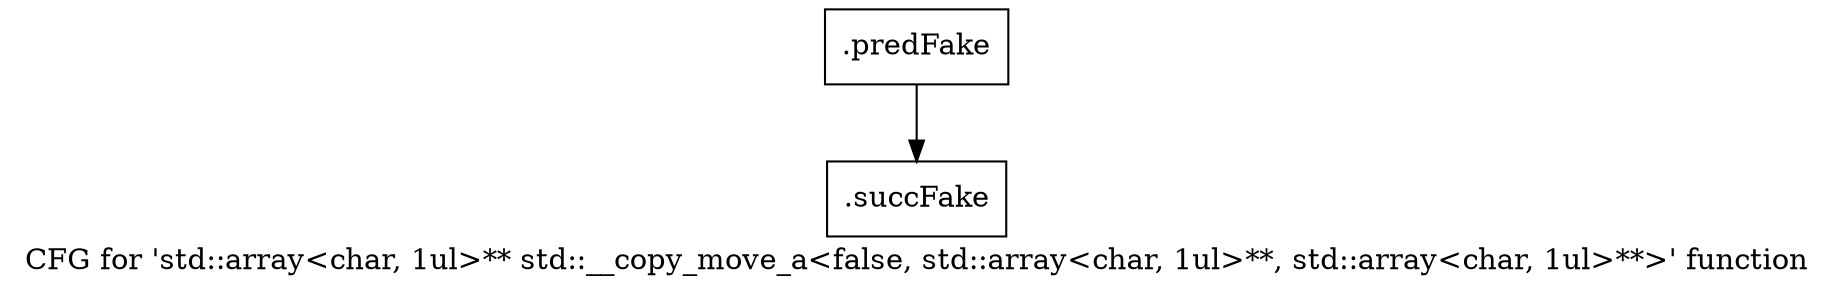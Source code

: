 digraph "CFG for 'std::array\<char, 1ul\>** std::__copy_move_a\<false, std::array\<char, 1ul\>**, std::array\<char, 1ul\>**\>' function" {
	label="CFG for 'std::array\<char, 1ul\>** std::__copy_move_a\<false, std::array\<char, 1ul\>**, std::array\<char, 1ul\>**\>' function";

	Node0x5289780 [shape=record,filename="",linenumber="",label="{.predFake}"];
	Node0x5289780 -> Node0x52ada90[ callList="" memoryops="" filename="/home/akhilkushe/Xilinx/Vitis_HLS/2021.2/tps/lnx64/gcc-6.2.0/lib/gcc/x86_64-pc-linux-gnu/6.2.0/../../../../include/c++/6.2.0/bits/stl_algobase.h" execusionnum="0"];
	Node0x52ada90 [shape=record,filename="/home/akhilkushe/Xilinx/Vitis_HLS/2021.2/tps/lnx64/gcc-6.2.0/lib/gcc/x86_64-pc-linux-gnu/6.2.0/../../../../include/c++/6.2.0/bits/stl_algobase.h",linenumber="385",label="{.succFake}"];
}
